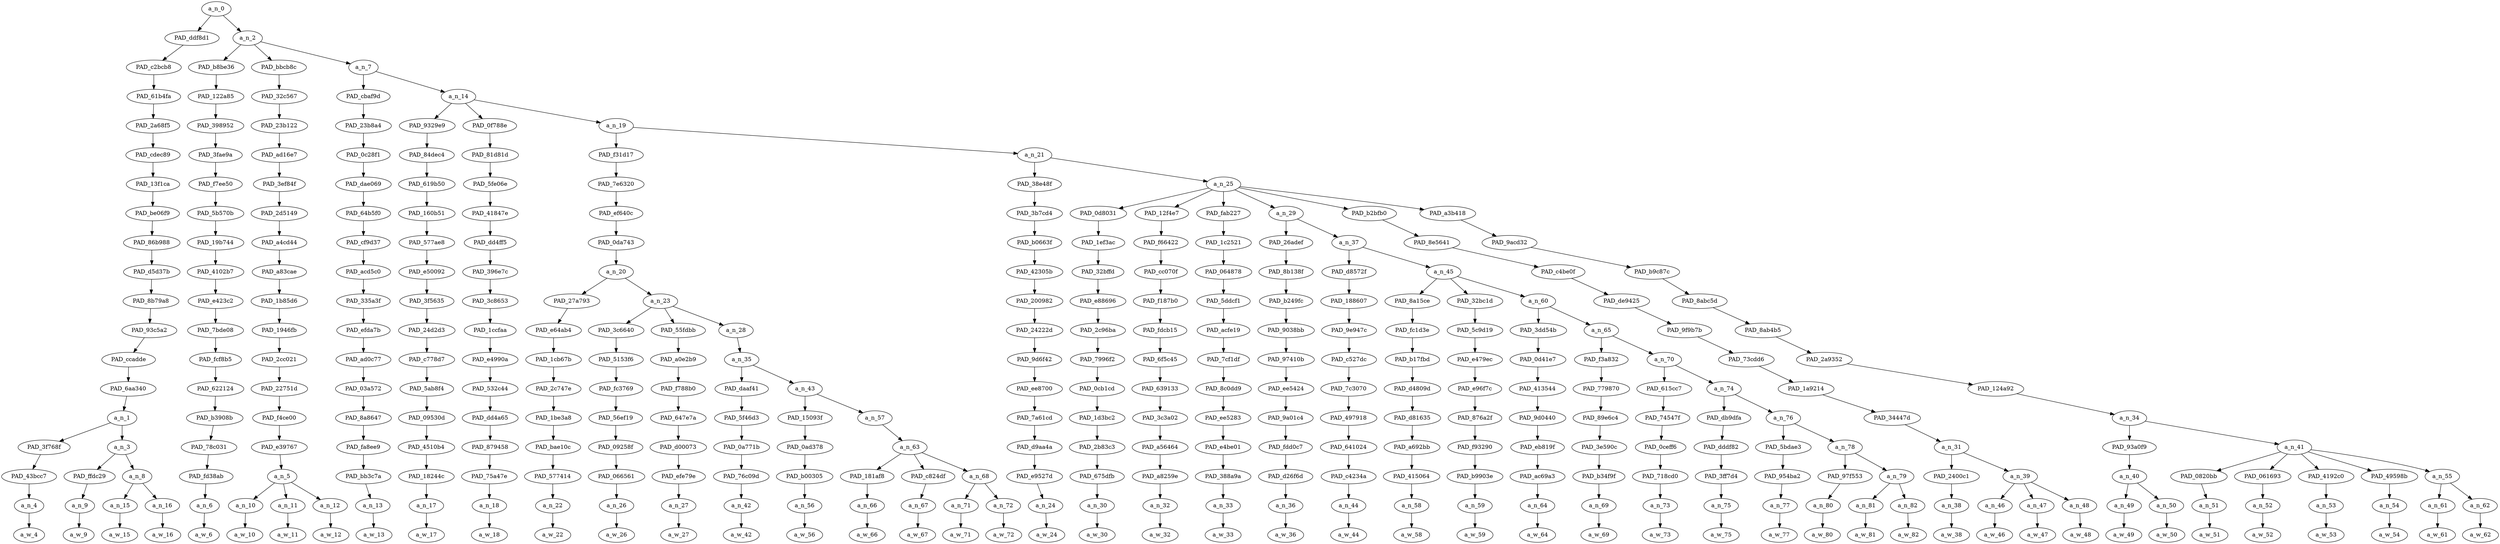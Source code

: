 strict digraph "" {
	a_n_0	[div_dir=-1,
		index=0,
		level=18,
		pos="4.8072538399402,18!",
		text_span="[0, 1, 2, 3, 4, 5, 6, 7, 8, 9, 10, 11, 12, 13, 14, 15, 16, 17, 18, 19, 20, 21, 22, 23, 24, 25, 26, 27, 28, 29, 30, 31, 32, 33, 34, \
35, 36, 37, 38, 39, 40, 41, 42, 43, 44, 45, 46, 47]",
		value=0.99999999];
	PAD_ddf8d1	[div_dir=-1,
		index=0,
		level=17,
		pos="2.125,17!",
		text_span="[0, 1, 2, 3]",
		value=0.07518163];
	a_n_0 -> PAD_ddf8d1;
	a_n_2	[div_dir=1,
		index=1,
		level=17,
		pos="7.4895076798804014,17!",
		text_span="[4, 5, 6, 7, 8, 9, 10, 11, 12, 13, 14, 15, 16, 17, 18, 19, 20, 21, 22, 23, 24, 25, 26, 27, 28, 29, 30, 31, 32, 33, 34, 35, 36, 37, \
38, 39, 40, 41, 42, 43, 44, 45, 46, 47]",
		value=0.92481485];
	a_n_0 -> a_n_2;
	PAD_c2bcb8	[div_dir=-1,
		index=0,
		level=16,
		pos="2.125,16!",
		text_span="[0, 1, 2, 3]",
		value=0.07518163];
	PAD_ddf8d1 -> PAD_c2bcb8;
	PAD_61b4fa	[div_dir=-1,
		index=0,
		level=15,
		pos="2.125,15!",
		text_span="[0, 1, 2, 3]",
		value=0.07518163];
	PAD_c2bcb8 -> PAD_61b4fa;
	PAD_2a68f5	[div_dir=-1,
		index=0,
		level=14,
		pos="2.125,14!",
		text_span="[0, 1, 2, 3]",
		value=0.07518163];
	PAD_61b4fa -> PAD_2a68f5;
	PAD_cdec89	[div_dir=-1,
		index=0,
		level=13,
		pos="2.125,13!",
		text_span="[0, 1, 2, 3]",
		value=0.07518163];
	PAD_2a68f5 -> PAD_cdec89;
	PAD_13f1ca	[div_dir=-1,
		index=0,
		level=12,
		pos="2.125,12!",
		text_span="[0, 1, 2, 3]",
		value=0.07518163];
	PAD_cdec89 -> PAD_13f1ca;
	PAD_be06f9	[div_dir=-1,
		index=0,
		level=11,
		pos="2.125,11!",
		text_span="[0, 1, 2, 3]",
		value=0.07518163];
	PAD_13f1ca -> PAD_be06f9;
	PAD_86b988	[div_dir=-1,
		index=0,
		level=10,
		pos="2.125,10!",
		text_span="[0, 1, 2, 3]",
		value=0.07518163];
	PAD_be06f9 -> PAD_86b988;
	PAD_d5d37b	[div_dir=-1,
		index=0,
		level=9,
		pos="2.125,9!",
		text_span="[0, 1, 2, 3]",
		value=0.07518163];
	PAD_86b988 -> PAD_d5d37b;
	PAD_8b79a8	[div_dir=-1,
		index=0,
		level=8,
		pos="2.125,8!",
		text_span="[0, 1, 2, 3]",
		value=0.07518163];
	PAD_d5d37b -> PAD_8b79a8;
	PAD_93c5a2	[div_dir=-1,
		index=0,
		level=7,
		pos="2.125,7!",
		text_span="[0, 1, 2, 3]",
		value=0.07518163];
	PAD_8b79a8 -> PAD_93c5a2;
	PAD_ccadde	[div_dir=-1,
		index=0,
		level=6,
		pos="2.125,6!",
		text_span="[0, 1, 2, 3]",
		value=0.07518163];
	PAD_93c5a2 -> PAD_ccadde;
	PAD_6aa340	[div_dir=-1,
		index=0,
		level=5,
		pos="2.125,5!",
		text_span="[0, 1, 2, 3]",
		value=0.07518163];
	PAD_ccadde -> PAD_6aa340;
	a_n_1	[div_dir=-1,
		index=0,
		level=4,
		pos="2.125,4!",
		text_span="[0, 1, 2, 3]",
		value=0.07518163];
	PAD_6aa340 -> a_n_1;
	PAD_3f768f	[div_dir=1,
		index=1,
		level=3,
		pos="3.0,3!",
		text_span="[3]",
		value=0.01879492];
	a_n_1 -> PAD_3f768f;
	a_n_3	[div_dir=-1,
		index=0,
		level=3,
		pos="1.25,3!",
		text_span="[0, 1, 2]",
		value=0.05635389];
	a_n_1 -> a_n_3;
	PAD_43bcc7	[div_dir=1,
		index=2,
		level=2,
		pos="3.0,2!",
		text_span="[3]",
		value=0.01879492];
	PAD_3f768f -> PAD_43bcc7;
	a_n_4	[div_dir=1,
		index=3,
		level=1,
		pos="3.0,1!",
		text_span="[3]",
		value=0.01879492];
	PAD_43bcc7 -> a_n_4;
	a_w_4	[div_dir=0,
		index=3,
		level=0,
		pos="3,0!",
		text_span="[3]",
		value=people];
	a_n_4 -> a_w_4;
	PAD_ffdc29	[div_dir=-1,
		index=1,
		level=2,
		pos="2.0,2!",
		text_span="[2]",
		value=0.02444914];
	a_n_3 -> PAD_ffdc29;
	a_n_8	[div_dir=1,
		index=0,
		level=2,
		pos="0.5,2!",
		text_span="[0, 1]",
		value=0.03183599];
	a_n_3 -> a_n_8;
	a_n_9	[div_dir=-1,
		index=2,
		level=1,
		pos="2.0,1!",
		text_span="[2]",
		value=0.02444914];
	PAD_ffdc29 -> a_n_9;
	a_w_9	[div_dir=0,
		index=2,
		level=0,
		pos="2,0!",
		text_span="[2]",
		value=suspension];
	a_n_9 -> a_w_9;
	a_n_15	[div_dir=-1,
		index=0,
		level=1,
		pos="0.0,1!",
		text_span="[0]",
		value=0.01802052];
	a_n_8 -> a_n_15;
	a_n_16	[div_dir=1,
		index=1,
		level=1,
		pos="1.0,1!",
		text_span="[1]",
		value=0.01380454];
	a_n_8 -> a_n_16;
	a_w_15	[div_dir=0,
		index=0,
		level=0,
		pos="0,0!",
		text_span="[0]",
		value=brian];
	a_n_15 -> a_w_15;
	a_w_16	[div_dir=0,
		index=1,
		level=0,
		pos="1,0!",
		text_span="[1]",
		value=ross];
	a_n_16 -> a_w_16;
	PAD_b8be36	[div_dir=1,
		index=2,
		level=16,
		pos="7.0,16!",
		text_span="[7]",
		value=0.00839092];
	a_n_2 -> PAD_b8be36;
	PAD_bbcb8c	[div_dir=-1,
		index=1,
		level=16,
		pos="5.0,16!",
		text_span="[4, 5, 6]",
		value=0.04104762];
	a_n_2 -> PAD_bbcb8c;
	a_n_7	[div_dir=-1,
		index=3,
		level=16,
		pos="10.468523039641205,16!",
		text_span="[8, 9, 10, 11, 12, 13, 14, 15, 16, 17, 18, 19, 20, 21, 22, 23, 24, 25, 26, 27, 28, 29, 30, 31, 32, 33, 34, 35, 36, 37, 38, 39, 40, \
41, 42, 43, 44, 45, 46, 47]",
		value=0.87537177];
	a_n_2 -> a_n_7;
	PAD_122a85	[div_dir=1,
		index=2,
		level=15,
		pos="7.0,15!",
		text_span="[7]",
		value=0.00839092];
	PAD_b8be36 -> PAD_122a85;
	PAD_398952	[div_dir=1,
		index=2,
		level=14,
		pos="7.0,14!",
		text_span="[7]",
		value=0.00839092];
	PAD_122a85 -> PAD_398952;
	PAD_3fae9a	[div_dir=1,
		index=2,
		level=13,
		pos="7.0,13!",
		text_span="[7]",
		value=0.00839092];
	PAD_398952 -> PAD_3fae9a;
	PAD_f7ee50	[div_dir=1,
		index=2,
		level=12,
		pos="7.0,12!",
		text_span="[7]",
		value=0.00839092];
	PAD_3fae9a -> PAD_f7ee50;
	PAD_5b570b	[div_dir=1,
		index=2,
		level=11,
		pos="7.0,11!",
		text_span="[7]",
		value=0.00839092];
	PAD_f7ee50 -> PAD_5b570b;
	PAD_19b744	[div_dir=1,
		index=2,
		level=10,
		pos="7.0,10!",
		text_span="[7]",
		value=0.00839092];
	PAD_5b570b -> PAD_19b744;
	PAD_4102b7	[div_dir=1,
		index=2,
		level=9,
		pos="7.0,9!",
		text_span="[7]",
		value=0.00839092];
	PAD_19b744 -> PAD_4102b7;
	PAD_e423c2	[div_dir=1,
		index=2,
		level=8,
		pos="7.0,8!",
		text_span="[7]",
		value=0.00839092];
	PAD_4102b7 -> PAD_e423c2;
	PAD_7bde08	[div_dir=1,
		index=2,
		level=7,
		pos="7.0,7!",
		text_span="[7]",
		value=0.00839092];
	PAD_e423c2 -> PAD_7bde08;
	PAD_fcf8b5	[div_dir=1,
		index=2,
		level=6,
		pos="7.0,6!",
		text_span="[7]",
		value=0.00839092];
	PAD_7bde08 -> PAD_fcf8b5;
	PAD_622124	[div_dir=1,
		index=2,
		level=5,
		pos="7.0,5!",
		text_span="[7]",
		value=0.00839092];
	PAD_fcf8b5 -> PAD_622124;
	PAD_b3908b	[div_dir=1,
		index=2,
		level=4,
		pos="7.0,4!",
		text_span="[7]",
		value=0.00839092];
	PAD_622124 -> PAD_b3908b;
	PAD_78c031	[div_dir=1,
		index=3,
		level=3,
		pos="7.0,3!",
		text_span="[7]",
		value=0.00839092];
	PAD_b3908b -> PAD_78c031;
	PAD_fd38ab	[div_dir=1,
		index=4,
		level=2,
		pos="7.0,2!",
		text_span="[7]",
		value=0.00839092];
	PAD_78c031 -> PAD_fd38ab;
	a_n_6	[div_dir=1,
		index=7,
		level=1,
		pos="7.0,1!",
		text_span="[7]",
		value=0.00839092];
	PAD_fd38ab -> a_n_6;
	a_w_6	[div_dir=0,
		index=7,
		level=0,
		pos="7,0!",
		text_span="[7]",
		value=but];
	a_n_6 -> a_w_6;
	PAD_32c567	[div_dir=-1,
		index=1,
		level=15,
		pos="5.0,15!",
		text_span="[4, 5, 6]",
		value=0.04104762];
	PAD_bbcb8c -> PAD_32c567;
	PAD_23b122	[div_dir=-1,
		index=1,
		level=14,
		pos="5.0,14!",
		text_span="[4, 5, 6]",
		value=0.04104762];
	PAD_32c567 -> PAD_23b122;
	PAD_ad16e7	[div_dir=-1,
		index=1,
		level=13,
		pos="5.0,13!",
		text_span="[4, 5, 6]",
		value=0.04104762];
	PAD_23b122 -> PAD_ad16e7;
	PAD_3ef84f	[div_dir=-1,
		index=1,
		level=12,
		pos="5.0,12!",
		text_span="[4, 5, 6]",
		value=0.04104762];
	PAD_ad16e7 -> PAD_3ef84f;
	PAD_2d5149	[div_dir=-1,
		index=1,
		level=11,
		pos="5.0,11!",
		text_span="[4, 5, 6]",
		value=0.04104762];
	PAD_3ef84f -> PAD_2d5149;
	PAD_a4cd44	[div_dir=-1,
		index=1,
		level=10,
		pos="5.0,10!",
		text_span="[4, 5, 6]",
		value=0.04104762];
	PAD_2d5149 -> PAD_a4cd44;
	PAD_a83cae	[div_dir=-1,
		index=1,
		level=9,
		pos="5.0,9!",
		text_span="[4, 5, 6]",
		value=0.04104762];
	PAD_a4cd44 -> PAD_a83cae;
	PAD_1b85d6	[div_dir=-1,
		index=1,
		level=8,
		pos="5.0,8!",
		text_span="[4, 5, 6]",
		value=0.04104762];
	PAD_a83cae -> PAD_1b85d6;
	PAD_1946fb	[div_dir=-1,
		index=1,
		level=7,
		pos="5.0,7!",
		text_span="[4, 5, 6]",
		value=0.04104762];
	PAD_1b85d6 -> PAD_1946fb;
	PAD_2cc021	[div_dir=-1,
		index=1,
		level=6,
		pos="5.0,6!",
		text_span="[4, 5, 6]",
		value=0.04104762];
	PAD_1946fb -> PAD_2cc021;
	PAD_22751d	[div_dir=-1,
		index=1,
		level=5,
		pos="5.0,5!",
		text_span="[4, 5, 6]",
		value=0.04104762];
	PAD_2cc021 -> PAD_22751d;
	PAD_f4ce00	[div_dir=-1,
		index=1,
		level=4,
		pos="5.0,4!",
		text_span="[4, 5, 6]",
		value=0.04104762];
	PAD_22751d -> PAD_f4ce00;
	PAD_e39767	[div_dir=-1,
		index=2,
		level=3,
		pos="5.0,3!",
		text_span="[4, 5, 6]",
		value=0.04104762];
	PAD_f4ce00 -> PAD_e39767;
	a_n_5	[div_dir=-1,
		index=3,
		level=2,
		pos="5.0,2!",
		text_span="[4, 5, 6]",
		value=0.04104762];
	PAD_e39767 -> a_n_5;
	a_n_10	[div_dir=1,
		index=4,
		level=1,
		pos="4.0,1!",
		text_span="[4]",
		value=0.01011756];
	a_n_5 -> a_n_10;
	a_n_11	[div_dir=1,
		index=5,
		level=1,
		pos="5.0,1!",
		text_span="[5]",
		value=0.01709154];
	a_n_5 -> a_n_11;
	a_n_12	[div_dir=-1,
		index=6,
		level=1,
		pos="6.0,1!",
		text_span="[6]",
		value=0.01383642];
	a_n_5 -> a_n_12;
	a_w_10	[div_dir=0,
		index=4,
		level=0,
		pos="4,0!",
		text_span="[4]",
		value=lost];
	a_n_10 -> a_w_10;
	a_w_11	[div_dir=0,
		index=5,
		level=0,
		pos="5,0!",
		text_span="[5]",
		value=money];
	a_n_11 -> a_w_11;
	a_w_12	[div_dir=0,
		index=6,
		level=0,
		pos="6,0!",
		text_span="[6]",
		value=sorry];
	a_n_12 -> a_w_12;
	PAD_cbaf9d	[div_dir=-1,
		index=3,
		level=15,
		pos="8.0,15!",
		text_span="[8]",
		value=0.04841961];
	a_n_7 -> PAD_cbaf9d;
	a_n_14	[div_dir=1,
		index=4,
		level=15,
		pos="12.937046079282409,15!",
		text_span="[9, 10, 11, 12, 13, 14, 15, 16, 17, 18, 19, 20, 21, 22, 23, 24, 25, 26, 27, 28, 29, 30, 31, 32, 33, 34, 35, 36, 37, 38, 39, 40, \
41, 42, 43, 44, 45, 46, 47]",
		value=0.82695110];
	a_n_7 -> a_n_14;
	PAD_23b8a4	[div_dir=-1,
		index=3,
		level=14,
		pos="8.0,14!",
		text_span="[8]",
		value=0.04841961];
	PAD_cbaf9d -> PAD_23b8a4;
	PAD_0c28f1	[div_dir=-1,
		index=3,
		level=13,
		pos="8.0,13!",
		text_span="[8]",
		value=0.04841961];
	PAD_23b8a4 -> PAD_0c28f1;
	PAD_dae069	[div_dir=-1,
		index=3,
		level=12,
		pos="8.0,12!",
		text_span="[8]",
		value=0.04841961];
	PAD_0c28f1 -> PAD_dae069;
	PAD_64b5f0	[div_dir=-1,
		index=3,
		level=11,
		pos="8.0,11!",
		text_span="[8]",
		value=0.04841961];
	PAD_dae069 -> PAD_64b5f0;
	PAD_cf9d37	[div_dir=-1,
		index=3,
		level=10,
		pos="8.0,10!",
		text_span="[8]",
		value=0.04841961];
	PAD_64b5f0 -> PAD_cf9d37;
	PAD_acd5c0	[div_dir=-1,
		index=3,
		level=9,
		pos="8.0,9!",
		text_span="[8]",
		value=0.04841961];
	PAD_cf9d37 -> PAD_acd5c0;
	PAD_335a3f	[div_dir=-1,
		index=3,
		level=8,
		pos="8.0,8!",
		text_span="[8]",
		value=0.04841961];
	PAD_acd5c0 -> PAD_335a3f;
	PAD_efda7b	[div_dir=-1,
		index=3,
		level=7,
		pos="8.0,7!",
		text_span="[8]",
		value=0.04841961];
	PAD_335a3f -> PAD_efda7b;
	PAD_ad0c77	[div_dir=-1,
		index=3,
		level=6,
		pos="8.0,6!",
		text_span="[8]",
		value=0.04841961];
	PAD_efda7b -> PAD_ad0c77;
	PAD_03a572	[div_dir=-1,
		index=3,
		level=5,
		pos="8.0,5!",
		text_span="[8]",
		value=0.04841961];
	PAD_ad0c77 -> PAD_03a572;
	PAD_8a8647	[div_dir=-1,
		index=3,
		level=4,
		pos="8.0,4!",
		text_span="[8]",
		value=0.04841961];
	PAD_03a572 -> PAD_8a8647;
	PAD_fa8ee9	[div_dir=-1,
		index=4,
		level=3,
		pos="8.0,3!",
		text_span="[8]",
		value=0.04841961];
	PAD_8a8647 -> PAD_fa8ee9;
	PAD_bb3c7a	[div_dir=-1,
		index=5,
		level=2,
		pos="8.0,2!",
		text_span="[8]",
		value=0.04841961];
	PAD_fa8ee9 -> PAD_bb3c7a;
	a_n_13	[div_dir=-1,
		index=8,
		level=1,
		pos="8.0,1!",
		text_span="[8]",
		value=0.04841961];
	PAD_bb3c7a -> a_n_13;
	a_w_13	[div_dir=0,
		index=8,
		level=0,
		pos="8,0!",
		text_span="[8]",
		value=ziltch];
	a_n_13 -> a_w_13;
	PAD_9329e9	[div_dir=-1,
		index=4,
		level=14,
		pos="9.0,14!",
		text_span="[9]",
		value=0.01124817];
	a_n_14 -> PAD_9329e9;
	PAD_0f788e	[div_dir=-1,
		index=5,
		level=14,
		pos="10.0,14!",
		text_span="[10]",
		value=0.01750165];
	a_n_14 -> PAD_0f788e;
	a_n_19	[div_dir=1,
		index=6,
		level=14,
		pos="19.811138237847224,14!",
		text_span="[11, 12, 13, 14, 15, 16, 17, 18, 19, 20, 21, 22, 23, 24, 25, 26, 27, 28, 29, 30, 31, 32, 33, 34, 35, 36, 37, 38, 39, 40, 41, 42, \
43, 44, 45, 46, 47]",
		value=0.79819935];
	a_n_14 -> a_n_19;
	PAD_84dec4	[div_dir=-1,
		index=4,
		level=13,
		pos="9.0,13!",
		text_span="[9]",
		value=0.01124817];
	PAD_9329e9 -> PAD_84dec4;
	PAD_619b50	[div_dir=-1,
		index=4,
		level=12,
		pos="9.0,12!",
		text_span="[9]",
		value=0.01124817];
	PAD_84dec4 -> PAD_619b50;
	PAD_160b51	[div_dir=-1,
		index=4,
		level=11,
		pos="9.0,11!",
		text_span="[9]",
		value=0.01124817];
	PAD_619b50 -> PAD_160b51;
	PAD_577ae8	[div_dir=-1,
		index=4,
		level=10,
		pos="9.0,10!",
		text_span="[9]",
		value=0.01124817];
	PAD_160b51 -> PAD_577ae8;
	PAD_e50092	[div_dir=-1,
		index=4,
		level=9,
		pos="9.0,9!",
		text_span="[9]",
		value=0.01124817];
	PAD_577ae8 -> PAD_e50092;
	PAD_3f5635	[div_dir=-1,
		index=4,
		level=8,
		pos="9.0,8!",
		text_span="[9]",
		value=0.01124817];
	PAD_e50092 -> PAD_3f5635;
	PAD_24d2d3	[div_dir=-1,
		index=4,
		level=7,
		pos="9.0,7!",
		text_span="[9]",
		value=0.01124817];
	PAD_3f5635 -> PAD_24d2d3;
	PAD_c778d7	[div_dir=-1,
		index=4,
		level=6,
		pos="9.0,6!",
		text_span="[9]",
		value=0.01124817];
	PAD_24d2d3 -> PAD_c778d7;
	PAD_5ab8f4	[div_dir=-1,
		index=4,
		level=5,
		pos="9.0,5!",
		text_span="[9]",
		value=0.01124817];
	PAD_c778d7 -> PAD_5ab8f4;
	PAD_09530d	[div_dir=-1,
		index=4,
		level=4,
		pos="9.0,4!",
		text_span="[9]",
		value=0.01124817];
	PAD_5ab8f4 -> PAD_09530d;
	PAD_4510b4	[div_dir=-1,
		index=5,
		level=3,
		pos="9.0,3!",
		text_span="[9]",
		value=0.01124817];
	PAD_09530d -> PAD_4510b4;
	PAD_18244c	[div_dir=-1,
		index=6,
		level=2,
		pos="9.0,2!",
		text_span="[9]",
		value=0.01124817];
	PAD_4510b4 -> PAD_18244c;
	a_n_17	[div_dir=-1,
		index=9,
		level=1,
		pos="9.0,1!",
		text_span="[9]",
		value=0.01124817];
	PAD_18244c -> a_n_17;
	a_w_17	[div_dir=0,
		index=9,
		level=0,
		pos="9,0!",
		text_span="[9]",
		value=any];
	a_n_17 -> a_w_17;
	PAD_81d81d	[div_dir=-1,
		index=5,
		level=13,
		pos="10.0,13!",
		text_span="[10]",
		value=0.01750165];
	PAD_0f788e -> PAD_81d81d;
	PAD_5fe06e	[div_dir=-1,
		index=5,
		level=12,
		pos="10.0,12!",
		text_span="[10]",
		value=0.01750165];
	PAD_81d81d -> PAD_5fe06e;
	PAD_41847e	[div_dir=-1,
		index=5,
		level=11,
		pos="10.0,11!",
		text_span="[10]",
		value=0.01750165];
	PAD_5fe06e -> PAD_41847e;
	PAD_dd4ff5	[div_dir=-1,
		index=5,
		level=10,
		pos="10.0,10!",
		text_span="[10]",
		value=0.01750165];
	PAD_41847e -> PAD_dd4ff5;
	PAD_396e7c	[div_dir=-1,
		index=5,
		level=9,
		pos="10.0,9!",
		text_span="[10]",
		value=0.01750165];
	PAD_dd4ff5 -> PAD_396e7c;
	PAD_3c8653	[div_dir=-1,
		index=5,
		level=8,
		pos="10.0,8!",
		text_span="[10]",
		value=0.01750165];
	PAD_396e7c -> PAD_3c8653;
	PAD_1ccfaa	[div_dir=-1,
		index=5,
		level=7,
		pos="10.0,7!",
		text_span="[10]",
		value=0.01750165];
	PAD_3c8653 -> PAD_1ccfaa;
	PAD_e4990a	[div_dir=-1,
		index=5,
		level=6,
		pos="10.0,6!",
		text_span="[10]",
		value=0.01750165];
	PAD_1ccfaa -> PAD_e4990a;
	PAD_532c44	[div_dir=-1,
		index=5,
		level=5,
		pos="10.0,5!",
		text_span="[10]",
		value=0.01750165];
	PAD_e4990a -> PAD_532c44;
	PAD_dd4a65	[div_dir=-1,
		index=5,
		level=4,
		pos="10.0,4!",
		text_span="[10]",
		value=0.01750165];
	PAD_532c44 -> PAD_dd4a65;
	PAD_879458	[div_dir=-1,
		index=6,
		level=3,
		pos="10.0,3!",
		text_span="[10]",
		value=0.01750165];
	PAD_dd4a65 -> PAD_879458;
	PAD_75a47e	[div_dir=-1,
		index=7,
		level=2,
		pos="10.0,2!",
		text_span="[10]",
		value=0.01750165];
	PAD_879458 -> PAD_75a47e;
	a_n_18	[div_dir=-1,
		index=10,
		level=1,
		pos="10.0,1!",
		text_span="[10]",
		value=0.01750165];
	PAD_75a47e -> a_n_18;
	a_w_18	[div_dir=0,
		index=10,
		level=0,
		pos="10,0!",
		text_span="[10]",
		value=sympathy];
	a_n_18 -> a_w_18;
	PAD_f31d17	[div_dir=-1,
		index=6,
		level=13,
		pos="12.17361111111111,13!",
		text_span="[11, 12, 13, 14, 15, 16, 17, 18, 19]",
		value=0.24487643];
	a_n_19 -> PAD_f31d17;
	a_n_21	[div_dir=1,
		index=7,
		level=13,
		pos="27.448665364583334,13!",
		text_span="[20, 21, 22, 23, 24, 25, 26, 27, 28, 29, 30, 31, 32, 33, 34, 35, 36, 37, 38, 39, 40, 41, 42, 43, 44, 45, 46, 47]",
		value=0.55331147];
	a_n_19 -> a_n_21;
	PAD_7e6320	[div_dir=-1,
		index=6,
		level=12,
		pos="12.17361111111111,12!",
		text_span="[11, 12, 13, 14, 15, 16, 17, 18, 19]",
		value=0.24487643];
	PAD_f31d17 -> PAD_7e6320;
	PAD_ef640c	[div_dir=-1,
		index=6,
		level=11,
		pos="12.17361111111111,11!",
		text_span="[11, 12, 13, 14, 15, 16, 17, 18, 19]",
		value=0.24487643];
	PAD_7e6320 -> PAD_ef640c;
	PAD_0da743	[div_dir=-1,
		index=6,
		level=10,
		pos="12.17361111111111,10!",
		text_span="[11, 12, 13, 14, 15, 16, 17, 18, 19]",
		value=0.24487643];
	PAD_ef640c -> PAD_0da743;
	a_n_20	[div_dir=-1,
		index=6,
		level=9,
		pos="12.17361111111111,9!",
		text_span="[11, 12, 13, 14, 15, 16, 17, 18, 19]",
		value=0.24487643];
	PAD_0da743 -> a_n_20;
	PAD_27a793	[div_dir=1,
		index=6,
		level=8,
		pos="11.0,8!",
		text_span="[11]",
		value=0.02166409];
	a_n_20 -> PAD_27a793;
	a_n_23	[div_dir=-1,
		index=7,
		level=8,
		pos="13.347222222222223,8!",
		text_span="[12, 13, 14, 15, 16, 17, 18, 19]",
		value=0.22317481];
	a_n_20 -> a_n_23;
	PAD_e64ab4	[div_dir=1,
		index=6,
		level=7,
		pos="11.0,7!",
		text_span="[11]",
		value=0.02166409];
	PAD_27a793 -> PAD_e64ab4;
	PAD_1cb67b	[div_dir=1,
		index=6,
		level=6,
		pos="11.0,6!",
		text_span="[11]",
		value=0.02166409];
	PAD_e64ab4 -> PAD_1cb67b;
	PAD_2c747e	[div_dir=1,
		index=6,
		level=5,
		pos="11.0,5!",
		text_span="[11]",
		value=0.02166409];
	PAD_1cb67b -> PAD_2c747e;
	PAD_1be3a8	[div_dir=1,
		index=6,
		level=4,
		pos="11.0,4!",
		text_span="[11]",
		value=0.02166409];
	PAD_2c747e -> PAD_1be3a8;
	PAD_bae10c	[div_dir=1,
		index=7,
		level=3,
		pos="11.0,3!",
		text_span="[11]",
		value=0.02166409];
	PAD_1be3a8 -> PAD_bae10c;
	PAD_577414	[div_dir=1,
		index=8,
		level=2,
		pos="11.0,2!",
		text_span="[11]",
		value=0.02166409];
	PAD_bae10c -> PAD_577414;
	a_n_22	[div_dir=1,
		index=11,
		level=1,
		pos="11.0,1!",
		text_span="[11]",
		value=0.02166409];
	PAD_577414 -> a_n_22;
	a_w_22	[div_dir=0,
		index=11,
		level=0,
		pos="11,0!",
		text_span="[11]",
		value=those];
	a_n_22 -> a_w_22;
	PAD_3c6640	[div_dir=-1,
		index=7,
		level=7,
		pos="12.0,7!",
		text_span="[12]",
		value=0.07263349];
	a_n_23 -> PAD_3c6640;
	PAD_55fdbb	[div_dir=-1,
		index=8,
		level=7,
		pos="13.0,7!",
		text_span="[13]",
		value=0.01161143];
	a_n_23 -> PAD_55fdbb;
	a_n_28	[div_dir=-1,
		index=9,
		level=7,
		pos="15.041666666666668,7!",
		text_span="[14, 15, 16, 17, 18, 19]",
		value=0.13887813];
	a_n_23 -> a_n_28;
	PAD_5153f6	[div_dir=-1,
		index=7,
		level=6,
		pos="12.0,6!",
		text_span="[12]",
		value=0.07263349];
	PAD_3c6640 -> PAD_5153f6;
	PAD_fc3769	[div_dir=-1,
		index=7,
		level=5,
		pos="12.0,5!",
		text_span="[12]",
		value=0.07263349];
	PAD_5153f6 -> PAD_fc3769;
	PAD_56ef19	[div_dir=-1,
		index=7,
		level=4,
		pos="12.0,4!",
		text_span="[12]",
		value=0.07263349];
	PAD_fc3769 -> PAD_56ef19;
	PAD_09258f	[div_dir=-1,
		index=8,
		level=3,
		pos="12.0,3!",
		text_span="[12]",
		value=0.07263349];
	PAD_56ef19 -> PAD_09258f;
	PAD_066561	[div_dir=-1,
		index=9,
		level=2,
		pos="12.0,2!",
		text_span="[12]",
		value=0.07263349];
	PAD_09258f -> PAD_066561;
	a_n_26	[div_dir=-1,
		index=12,
		level=1,
		pos="12.0,1!",
		text_span="[12]",
		value=0.07263349];
	PAD_066561 -> a_n_26;
	a_w_26	[div_dir=0,
		index=12,
		level=0,
		pos="12,0!",
		text_span="[12]",
		value=retarded];
	a_n_26 -> a_w_26;
	PAD_a0e2b9	[div_dir=-1,
		index=8,
		level=6,
		pos="13.0,6!",
		text_span="[13]",
		value=0.01161143];
	PAD_55fdbb -> PAD_a0e2b9;
	PAD_f788b0	[div_dir=-1,
		index=8,
		level=5,
		pos="13.0,5!",
		text_span="[13]",
		value=0.01161143];
	PAD_a0e2b9 -> PAD_f788b0;
	PAD_647e7a	[div_dir=-1,
		index=8,
		level=4,
		pos="13.0,4!",
		text_span="[13]",
		value=0.01161143];
	PAD_f788b0 -> PAD_647e7a;
	PAD_d00073	[div_dir=-1,
		index=9,
		level=3,
		pos="13.0,3!",
		text_span="[13]",
		value=0.01161143];
	PAD_647e7a -> PAD_d00073;
	PAD_efe79e	[div_dir=-1,
		index=10,
		level=2,
		pos="13.0,2!",
		text_span="[13]",
		value=0.01161143];
	PAD_d00073 -> PAD_efe79e;
	a_n_27	[div_dir=-1,
		index=13,
		level=1,
		pos="13.0,1!",
		text_span="[13]",
		value=0.01161143];
	PAD_efe79e -> a_n_27;
	a_w_27	[div_dir=0,
		index=13,
		level=0,
		pos="13,0!",
		text_span="[13]",
		value=enough];
	a_n_27 -> a_w_27;
	a_n_35	[div_dir=-1,
		index=9,
		level=6,
		pos="15.041666666666668,6!",
		text_span="[14, 15, 16, 17, 18, 19]",
		value=0.13885607];
	a_n_28 -> a_n_35;
	PAD_daaf41	[div_dir=1,
		index=9,
		level=5,
		pos="14.0,5!",
		text_span="[14]",
		value=0.00929149];
	a_n_35 -> PAD_daaf41;
	a_n_43	[div_dir=-1,
		index=10,
		level=5,
		pos="16.083333333333336,5!",
		text_span="[15, 16, 17, 18, 19]",
		value=0.12954251];
	a_n_35 -> a_n_43;
	PAD_5f46d3	[div_dir=1,
		index=9,
		level=4,
		pos="14.0,4!",
		text_span="[14]",
		value=0.00929149];
	PAD_daaf41 -> PAD_5f46d3;
	PAD_0a771b	[div_dir=1,
		index=10,
		level=3,
		pos="14.0,3!",
		text_span="[14]",
		value=0.00929149];
	PAD_5f46d3 -> PAD_0a771b;
	PAD_76c09d	[div_dir=1,
		index=11,
		level=2,
		pos="14.0,2!",
		text_span="[14]",
		value=0.00929149];
	PAD_0a771b -> PAD_76c09d;
	a_n_42	[div_dir=1,
		index=14,
		level=1,
		pos="14.0,1!",
		text_span="[14]",
		value=0.00929149];
	PAD_76c09d -> a_n_42;
	a_w_42	[div_dir=0,
		index=14,
		level=0,
		pos="14,0!",
		text_span="[14]",
		value=to];
	a_n_42 -> a_w_42;
	PAD_15093f	[div_dir=-1,
		index=10,
		level=4,
		pos="15.0,4!",
		text_span="[15]",
		value=0.01408999];
	a_n_43 -> PAD_15093f;
	a_n_57	[div_dir=-1,
		index=11,
		level=4,
		pos="17.166666666666668,4!",
		text_span="[16, 17, 18, 19]",
		value=0.11541721];
	a_n_43 -> a_n_57;
	PAD_0ad378	[div_dir=-1,
		index=11,
		level=3,
		pos="15.0,3!",
		text_span="[15]",
		value=0.01408999];
	PAD_15093f -> PAD_0ad378;
	PAD_b00305	[div_dir=-1,
		index=12,
		level=2,
		pos="15.0,2!",
		text_span="[15]",
		value=0.01408999];
	PAD_0ad378 -> PAD_b00305;
	a_n_56	[div_dir=-1,
		index=15,
		level=1,
		pos="15.0,1!",
		text_span="[15]",
		value=0.01408999];
	PAD_b00305 -> a_n_56;
	a_w_56	[div_dir=0,
		index=15,
		level=0,
		pos="15,0!",
		text_span="[15]",
		value=panic];
	a_n_56 -> a_w_56;
	a_n_63	[div_dir=-1,
		index=12,
		level=3,
		pos="17.166666666666668,3!",
		text_span="[16, 17, 18, 19]",
		value=0.11538034];
	a_n_57 -> a_n_63;
	PAD_181af8	[div_dir=1,
		index=13,
		level=2,
		pos="16.0,2!",
		text_span="[16]",
		value=0.02053865];
	a_n_63 -> PAD_181af8;
	PAD_c824df	[div_dir=1,
		index=14,
		level=2,
		pos="17.0,2!",
		text_span="[17]",
		value=0.01273742];
	a_n_63 -> PAD_c824df;
	a_n_68	[div_dir=-1,
		index=15,
		level=2,
		pos="18.5,2!",
		text_span="[18, 19]",
		value=0.08206739];
	a_n_63 -> a_n_68;
	a_n_66	[div_dir=1,
		index=16,
		level=1,
		pos="16.0,1!",
		text_span="[16]",
		value=0.02053865];
	PAD_181af8 -> a_n_66;
	a_w_66	[div_dir=0,
		index=16,
		level=0,
		pos="16,0!",
		text_span="[16]",
		value=sell];
	a_n_66 -> a_w_66;
	a_n_67	[div_dir=1,
		index=17,
		level=1,
		pos="17.0,1!",
		text_span="[17]",
		value=0.01273742];
	PAD_c824df -> a_n_67;
	a_w_67	[div_dir=0,
		index=17,
		level=0,
		pos="17,0!",
		text_span="[17]",
		value=off];
	a_n_67 -> a_w_67;
	a_n_71	[div_dir=-1,
		index=18,
		level=1,
		pos="18.0,1!",
		text_span="[18]",
		value=0.06493098];
	a_n_68 -> a_n_71;
	a_n_72	[div_dir=1,
		index=19,
		level=1,
		pos="19.0,1!",
		text_span="[19]",
		value=0.01704415];
	a_n_68 -> a_n_72;
	a_w_71	[div_dir=0,
		index=18,
		level=0,
		pos="18,0!",
		text_span="[18]",
		value=shoudln];
	a_n_71 -> a_w_71;
	a_w_72	[div_dir=0,
		index=19,
		level=0,
		pos="19,0!",
		text_span="[19]",
		value=t];
	a_n_72 -> a_w_72;
	PAD_38e48f	[div_dir=1,
		index=7,
		level=12,
		pos="20.0,12!",
		text_span="[20]",
		value=0.01731288];
	a_n_21 -> PAD_38e48f;
	a_n_25	[div_dir=1,
		index=8,
		level=12,
		pos="34.89733072916667,12!",
		text_span="[21, 22, 23, 24, 25, 26, 27, 28, 29, 30, 31, 32, 33, 34, 35, 36, 37, 38, 39, 40, 41, 42, 43, 44, 45, 46, 47]",
		value=0.53596219];
	a_n_21 -> a_n_25;
	PAD_3b7cd4	[div_dir=1,
		index=7,
		level=11,
		pos="20.0,11!",
		text_span="[20]",
		value=0.01731288];
	PAD_38e48f -> PAD_3b7cd4;
	PAD_b0663f	[div_dir=1,
		index=7,
		level=10,
		pos="20.0,10!",
		text_span="[20]",
		value=0.01731288];
	PAD_3b7cd4 -> PAD_b0663f;
	PAD_42305b	[div_dir=1,
		index=7,
		level=9,
		pos="20.0,9!",
		text_span="[20]",
		value=0.01731288];
	PAD_b0663f -> PAD_42305b;
	PAD_200982	[div_dir=1,
		index=8,
		level=8,
		pos="20.0,8!",
		text_span="[20]",
		value=0.01731288];
	PAD_42305b -> PAD_200982;
	PAD_24222d	[div_dir=1,
		index=10,
		level=7,
		pos="20.0,7!",
		text_span="[20]",
		value=0.01731288];
	PAD_200982 -> PAD_24222d;
	PAD_9d6f42	[div_dir=1,
		index=10,
		level=6,
		pos="20.0,6!",
		text_span="[20]",
		value=0.01731288];
	PAD_24222d -> PAD_9d6f42;
	PAD_ee8700	[div_dir=1,
		index=11,
		level=5,
		pos="20.0,5!",
		text_span="[20]",
		value=0.01731288];
	PAD_9d6f42 -> PAD_ee8700;
	PAD_7a61cd	[div_dir=1,
		index=12,
		level=4,
		pos="20.0,4!",
		text_span="[20]",
		value=0.01731288];
	PAD_ee8700 -> PAD_7a61cd;
	PAD_d9aa4a	[div_dir=1,
		index=13,
		level=3,
		pos="20.0,3!",
		text_span="[20]",
		value=0.01731288];
	PAD_7a61cd -> PAD_d9aa4a;
	PAD_e9527d	[div_dir=1,
		index=16,
		level=2,
		pos="20.0,2!",
		text_span="[20]",
		value=0.01731288];
	PAD_d9aa4a -> PAD_e9527d;
	a_n_24	[div_dir=1,
		index=20,
		level=1,
		pos="20.0,1!",
		text_span="[20]",
		value=0.01731288];
	PAD_e9527d -> a_n_24;
	a_w_24	[div_dir=0,
		index=20,
		level=0,
		pos="20,0!",
		text_span="[20]",
		value=invest];
	a_n_24 -> a_w_24;
	PAD_0d8031	[div_dir=1,
		index=9,
		level=11,
		pos="33.0,11!",
		text_span="[33]",
		value=0.03534068];
	a_n_25 -> PAD_0d8031;
	PAD_12f4e7	[div_dir=1,
		index=11,
		level=11,
		pos="38.0,11!",
		text_span="[38]",
		value=0.00689505];
	a_n_25 -> PAD_12f4e7;
	PAD_fab227	[div_dir=1,
		index=12,
		level=11,
		pos="39.0,11!",
		text_span="[39]",
		value=0.00749121];
	a_n_25 -> PAD_fab227;
	a_n_29	[div_dir=-1,
		index=8,
		level=11,
		pos="22.083984375,11!",
		text_span="[21, 22, 23, 24, 25, 26, 27, 28, 29, 30, 31, 32]",
		value=0.07949311];
	a_n_25 -> a_n_29;
	PAD_b2bfb0	[div_dir=1,
		index=10,
		level=11,
		pos="35.0,11!",
		text_span="[34, 35, 36, 37]",
		value=0.19265559];
	a_n_25 -> PAD_b2bfb0;
	PAD_a3b418	[div_dir=-1,
		index=13,
		level=11,
		pos="42.3,11!",
		text_span="[40, 41, 42, 43, 44, 45, 46, 47]",
		value=0.21405890];
	a_n_25 -> PAD_a3b418;
	PAD_1ef3ac	[div_dir=1,
		index=10,
		level=10,
		pos="33.0,10!",
		text_span="[33]",
		value=0.03534068];
	PAD_0d8031 -> PAD_1ef3ac;
	PAD_32bffd	[div_dir=1,
		index=11,
		level=9,
		pos="33.0,9!",
		text_span="[33]",
		value=0.03534068];
	PAD_1ef3ac -> PAD_32bffd;
	PAD_e88696	[div_dir=1,
		index=14,
		level=8,
		pos="33.0,8!",
		text_span="[33]",
		value=0.03534068];
	PAD_32bffd -> PAD_e88696;
	PAD_2c96ba	[div_dir=1,
		index=17,
		level=7,
		pos="33.0,7!",
		text_span="[33]",
		value=0.03534068];
	PAD_e88696 -> PAD_2c96ba;
	PAD_7996f2	[div_dir=1,
		index=18,
		level=6,
		pos="33.0,6!",
		text_span="[33]",
		value=0.03534068];
	PAD_2c96ba -> PAD_7996f2;
	PAD_0cb1cd	[div_dir=1,
		index=20,
		level=5,
		pos="33.0,5!",
		text_span="[33]",
		value=0.03534068];
	PAD_7996f2 -> PAD_0cb1cd;
	PAD_1d3bc2	[div_dir=1,
		index=22,
		level=4,
		pos="33.0,4!",
		text_span="[33]",
		value=0.03534068];
	PAD_0cb1cd -> PAD_1d3bc2;
	PAD_2b83c3	[div_dir=1,
		index=24,
		level=3,
		pos="33.0,3!",
		text_span="[33]",
		value=0.03534068];
	PAD_1d3bc2 -> PAD_2b83c3;
	PAD_675dfb	[div_dir=1,
		index=28,
		level=2,
		pos="33.0,2!",
		text_span="[33]",
		value=0.03534068];
	PAD_2b83c3 -> PAD_675dfb;
	a_n_30	[div_dir=1,
		index=33,
		level=1,
		pos="33.0,1!",
		text_span="[33]",
		value=0.03534068];
	PAD_675dfb -> a_n_30;
	a_w_30	[div_dir=0,
		index=33,
		level=0,
		pos="33,0!",
		text_span="[33]",
		value=anyhow];
	a_n_30 -> a_w_30;
	PAD_f66422	[div_dir=1,
		index=12,
		level=10,
		pos="38.0,10!",
		text_span="[38]",
		value=0.00689505];
	PAD_12f4e7 -> PAD_f66422;
	PAD_cc070f	[div_dir=1,
		index=13,
		level=9,
		pos="38.0,9!",
		text_span="[38]",
		value=0.00689505];
	PAD_f66422 -> PAD_cc070f;
	PAD_f187b0	[div_dir=1,
		index=16,
		level=8,
		pos="38.0,8!",
		text_span="[38]",
		value=0.00689505];
	PAD_cc070f -> PAD_f187b0;
	PAD_fdcb15	[div_dir=1,
		index=19,
		level=7,
		pos="38.0,7!",
		text_span="[38]",
		value=0.00689505];
	PAD_f187b0 -> PAD_fdcb15;
	PAD_6f5c45	[div_dir=1,
		index=20,
		level=6,
		pos="38.0,6!",
		text_span="[38]",
		value=0.00689505];
	PAD_fdcb15 -> PAD_6f5c45;
	PAD_639133	[div_dir=1,
		index=22,
		level=5,
		pos="38.0,5!",
		text_span="[38]",
		value=0.00689505];
	PAD_6f5c45 -> PAD_639133;
	PAD_3c3a02	[div_dir=1,
		index=24,
		level=4,
		pos="38.0,4!",
		text_span="[38]",
		value=0.00689505];
	PAD_639133 -> PAD_3c3a02;
	PAD_a56464	[div_dir=1,
		index=26,
		level=3,
		pos="38.0,3!",
		text_span="[38]",
		value=0.00689505];
	PAD_3c3a02 -> PAD_a56464;
	PAD_a8259e	[div_dir=1,
		index=31,
		level=2,
		pos="38.0,2!",
		text_span="[38]",
		value=0.00689505];
	PAD_a56464 -> PAD_a8259e;
	a_n_32	[div_dir=1,
		index=38,
		level=1,
		pos="38.0,1!",
		text_span="[38]",
		value=0.00689505];
	PAD_a8259e -> a_n_32;
	a_w_32	[div_dir=0,
		index=38,
		level=0,
		pos="38,0!",
		text_span="[38]",
		value=but1];
	a_n_32 -> a_w_32;
	PAD_1c2521	[div_dir=1,
		index=13,
		level=10,
		pos="39.0,10!",
		text_span="[39]",
		value=0.00749121];
	PAD_fab227 -> PAD_1c2521;
	PAD_064878	[div_dir=1,
		index=14,
		level=9,
		pos="39.0,9!",
		text_span="[39]",
		value=0.00749121];
	PAD_1c2521 -> PAD_064878;
	PAD_5ddcf1	[div_dir=1,
		index=17,
		level=8,
		pos="39.0,8!",
		text_span="[39]",
		value=0.00749121];
	PAD_064878 -> PAD_5ddcf1;
	PAD_acfe19	[div_dir=1,
		index=20,
		level=7,
		pos="39.0,7!",
		text_span="[39]",
		value=0.00749121];
	PAD_5ddcf1 -> PAD_acfe19;
	PAD_7cf1df	[div_dir=1,
		index=21,
		level=6,
		pos="39.0,6!",
		text_span="[39]",
		value=0.00749121];
	PAD_acfe19 -> PAD_7cf1df;
	PAD_8c0dd9	[div_dir=1,
		index=23,
		level=5,
		pos="39.0,5!",
		text_span="[39]",
		value=0.00749121];
	PAD_7cf1df -> PAD_8c0dd9;
	PAD_ee5283	[div_dir=1,
		index=25,
		level=4,
		pos="39.0,4!",
		text_span="[39]",
		value=0.00749121];
	PAD_8c0dd9 -> PAD_ee5283;
	PAD_e4be01	[div_dir=1,
		index=27,
		level=3,
		pos="39.0,3!",
		text_span="[39]",
		value=0.00749121];
	PAD_ee5283 -> PAD_e4be01;
	PAD_388a9a	[div_dir=1,
		index=32,
		level=2,
		pos="39.0,2!",
		text_span="[39]",
		value=0.00749121];
	PAD_e4be01 -> PAD_388a9a;
	a_n_33	[div_dir=1,
		index=39,
		level=1,
		pos="39.0,1!",
		text_span="[39]",
		value=0.00749121];
	PAD_388a9a -> a_n_33;
	a_w_33	[div_dir=0,
		index=39,
		level=0,
		pos="39,0!",
		text_span="[39]",
		value=not];
	a_n_33 -> a_w_33;
	PAD_26adef	[div_dir=-1,
		index=8,
		level=10,
		pos="21.0,10!",
		text_span="[21]",
		value=0.00674626];
	a_n_29 -> PAD_26adef;
	a_n_37	[div_dir=-1,
		index=9,
		level=10,
		pos="23.16796875,10!",
		text_span="[22, 23, 24, 25, 26, 27, 28, 29, 30, 31, 32]",
		value=0.07273559];
	a_n_29 -> a_n_37;
	PAD_8b138f	[div_dir=-1,
		index=8,
		level=9,
		pos="21.0,9!",
		text_span="[21]",
		value=0.00674626];
	PAD_26adef -> PAD_8b138f;
	PAD_b249fc	[div_dir=-1,
		index=9,
		level=8,
		pos="21.0,8!",
		text_span="[21]",
		value=0.00674626];
	PAD_8b138f -> PAD_b249fc;
	PAD_9038bb	[div_dir=-1,
		index=11,
		level=7,
		pos="21.0,7!",
		text_span="[21]",
		value=0.00674626];
	PAD_b249fc -> PAD_9038bb;
	PAD_97410b	[div_dir=-1,
		index=11,
		level=6,
		pos="21.0,6!",
		text_span="[21]",
		value=0.00674626];
	PAD_9038bb -> PAD_97410b;
	PAD_ee5424	[div_dir=-1,
		index=12,
		level=5,
		pos="21.0,5!",
		text_span="[21]",
		value=0.00674626];
	PAD_97410b -> PAD_ee5424;
	PAD_9a01c4	[div_dir=-1,
		index=13,
		level=4,
		pos="21.0,4!",
		text_span="[21]",
		value=0.00674626];
	PAD_ee5424 -> PAD_9a01c4;
	PAD_fdd0c7	[div_dir=-1,
		index=14,
		level=3,
		pos="21.0,3!",
		text_span="[21]",
		value=0.00674626];
	PAD_9a01c4 -> PAD_fdd0c7;
	PAD_d26f6d	[div_dir=-1,
		index=17,
		level=2,
		pos="21.0,2!",
		text_span="[21]",
		value=0.00674626];
	PAD_fdd0c7 -> PAD_d26f6d;
	a_n_36	[div_dir=-1,
		index=21,
		level=1,
		pos="21.0,1!",
		text_span="[21]",
		value=0.00674626];
	PAD_d26f6d -> a_n_36;
	a_w_36	[div_dir=0,
		index=21,
		level=0,
		pos="21,0!",
		text_span="[21]",
		value=if];
	a_n_36 -> a_w_36;
	PAD_d8572f	[div_dir=-1,
		index=9,
		level=9,
		pos="22.0,9!",
		text_span="[22]",
		value=0.00596921];
	a_n_37 -> PAD_d8572f;
	a_n_45	[div_dir=-1,
		index=10,
		level=9,
		pos="24.3359375,9!",
		text_span="[23, 24, 25, 26, 27, 28, 29, 30, 31, 32]",
		value=0.06675600];
	a_n_37 -> a_n_45;
	PAD_188607	[div_dir=-1,
		index=10,
		level=8,
		pos="22.0,8!",
		text_span="[22]",
		value=0.00596921];
	PAD_d8572f -> PAD_188607;
	PAD_9e947c	[div_dir=-1,
		index=12,
		level=7,
		pos="22.0,7!",
		text_span="[22]",
		value=0.00596921];
	PAD_188607 -> PAD_9e947c;
	PAD_c527dc	[div_dir=-1,
		index=12,
		level=6,
		pos="22.0,6!",
		text_span="[22]",
		value=0.00596921];
	PAD_9e947c -> PAD_c527dc;
	PAD_7c3070	[div_dir=-1,
		index=13,
		level=5,
		pos="22.0,5!",
		text_span="[22]",
		value=0.00596921];
	PAD_c527dc -> PAD_7c3070;
	PAD_497918	[div_dir=-1,
		index=14,
		level=4,
		pos="22.0,4!",
		text_span="[22]",
		value=0.00596921];
	PAD_7c3070 -> PAD_497918;
	PAD_641024	[div_dir=-1,
		index=15,
		level=3,
		pos="22.0,3!",
		text_span="[22]",
		value=0.00596921];
	PAD_497918 -> PAD_641024;
	PAD_c4234a	[div_dir=-1,
		index=18,
		level=2,
		pos="22.0,2!",
		text_span="[22]",
		value=0.00596921];
	PAD_641024 -> PAD_c4234a;
	a_n_44	[div_dir=-1,
		index=22,
		level=1,
		pos="22.0,1!",
		text_span="[22]",
		value=0.00596921];
	PAD_c4234a -> a_n_44;
	a_w_44	[div_dir=0,
		index=22,
		level=0,
		pos="22,0!",
		text_span="[22]",
		value=they];
	a_n_44 -> a_w_44;
	PAD_8a15ce	[div_dir=1,
		index=11,
		level=8,
		pos="23.0,8!",
		text_span="[23]",
		value=0.00994848];
	a_n_45 -> PAD_8a15ce;
	PAD_32bc1d	[div_dir=-1,
		index=12,
		level=8,
		pos="24.0,8!",
		text_span="[24]",
		value=0.00682825];
	a_n_45 -> PAD_32bc1d;
	a_n_60	[div_dir=-1,
		index=13,
		level=8,
		pos="26.0078125,8!",
		text_span="[25, 26, 27, 28, 29, 30, 31, 32]",
		value=0.04996960];
	a_n_45 -> a_n_60;
	PAD_fc1d3e	[div_dir=1,
		index=13,
		level=7,
		pos="23.0,7!",
		text_span="[23]",
		value=0.00994848];
	PAD_8a15ce -> PAD_fc1d3e;
	PAD_b17fbd	[div_dir=1,
		index=13,
		level=6,
		pos="23.0,6!",
		text_span="[23]",
		value=0.00994848];
	PAD_fc1d3e -> PAD_b17fbd;
	PAD_d4809d	[div_dir=1,
		index=14,
		level=5,
		pos="23.0,5!",
		text_span="[23]",
		value=0.00994848];
	PAD_b17fbd -> PAD_d4809d;
	PAD_d81635	[div_dir=1,
		index=15,
		level=4,
		pos="23.0,4!",
		text_span="[23]",
		value=0.00994848];
	PAD_d4809d -> PAD_d81635;
	PAD_a692bb	[div_dir=1,
		index=16,
		level=3,
		pos="23.0,3!",
		text_span="[23]",
		value=0.00994848];
	PAD_d81635 -> PAD_a692bb;
	PAD_415064	[div_dir=1,
		index=19,
		level=2,
		pos="23.0,2!",
		text_span="[23]",
		value=0.00994848];
	PAD_a692bb -> PAD_415064;
	a_n_58	[div_dir=1,
		index=23,
		level=1,
		pos="23.0,1!",
		text_span="[23]",
		value=0.00994848];
	PAD_415064 -> a_n_58;
	a_w_58	[div_dir=0,
		index=23,
		level=0,
		pos="23,0!",
		text_span="[23]",
		value=panicked];
	a_n_58 -> a_w_58;
	PAD_5c9d19	[div_dir=-1,
		index=14,
		level=7,
		pos="24.0,7!",
		text_span="[24]",
		value=0.00682825];
	PAD_32bc1d -> PAD_5c9d19;
	PAD_e479ec	[div_dir=-1,
		index=14,
		level=6,
		pos="24.0,6!",
		text_span="[24]",
		value=0.00682825];
	PAD_5c9d19 -> PAD_e479ec;
	PAD_e96f7c	[div_dir=-1,
		index=15,
		level=5,
		pos="24.0,5!",
		text_span="[24]",
		value=0.00682825];
	PAD_e479ec -> PAD_e96f7c;
	PAD_876a2f	[div_dir=-1,
		index=16,
		level=4,
		pos="24.0,4!",
		text_span="[24]",
		value=0.00682825];
	PAD_e96f7c -> PAD_876a2f;
	PAD_f93290	[div_dir=-1,
		index=17,
		level=3,
		pos="24.0,3!",
		text_span="[24]",
		value=0.00682825];
	PAD_876a2f -> PAD_f93290;
	PAD_b9903e	[div_dir=-1,
		index=20,
		level=2,
		pos="24.0,2!",
		text_span="[24]",
		value=0.00682825];
	PAD_f93290 -> PAD_b9903e;
	a_n_59	[div_dir=-1,
		index=24,
		level=1,
		pos="24.0,1!",
		text_span="[24]",
		value=0.00682825];
	PAD_b9903e -> a_n_59;
	a_w_59	[div_dir=0,
		index=24,
		level=0,
		pos="24,0!",
		text_span="[24]",
		value=over];
	a_n_59 -> a_w_59;
	PAD_3dd54b	[div_dir=-1,
		index=15,
		level=7,
		pos="25.0,7!",
		text_span="[25]",
		value=0.00548228];
	a_n_60 -> PAD_3dd54b;
	a_n_65	[div_dir=-1,
		index=16,
		level=7,
		pos="27.015625,7!",
		text_span="[26, 27, 28, 29, 30, 31, 32]",
		value=0.04446512];
	a_n_60 -> a_n_65;
	PAD_0d41e7	[div_dir=-1,
		index=15,
		level=6,
		pos="25.0,6!",
		text_span="[25]",
		value=0.00548228];
	PAD_3dd54b -> PAD_0d41e7;
	PAD_413544	[div_dir=-1,
		index=16,
		level=5,
		pos="25.0,5!",
		text_span="[25]",
		value=0.00548228];
	PAD_0d41e7 -> PAD_413544;
	PAD_9d0440	[div_dir=-1,
		index=17,
		level=4,
		pos="25.0,4!",
		text_span="[25]",
		value=0.00548228];
	PAD_413544 -> PAD_9d0440;
	PAD_eb819f	[div_dir=-1,
		index=18,
		level=3,
		pos="25.0,3!",
		text_span="[25]",
		value=0.00548228];
	PAD_9d0440 -> PAD_eb819f;
	PAD_ac69a3	[div_dir=-1,
		index=21,
		level=2,
		pos="25.0,2!",
		text_span="[25]",
		value=0.00548228];
	PAD_eb819f -> PAD_ac69a3;
	a_n_64	[div_dir=-1,
		index=25,
		level=1,
		pos="25.0,1!",
		text_span="[25]",
		value=0.00548228];
	PAD_ac69a3 -> a_n_64;
	a_w_64	[div_dir=0,
		index=25,
		level=0,
		pos="25,0!",
		text_span="[25]",
		value=that];
	a_n_64 -> a_w_64;
	PAD_f3a832	[div_dir=-1,
		index=16,
		level=6,
		pos="26.0,6!",
		text_span="[26]",
		value=0.00624138];
	a_n_65 -> PAD_f3a832;
	a_n_70	[div_dir=-1,
		index=17,
		level=6,
		pos="28.03125,6!",
		text_span="[27, 28, 29, 30, 31, 32]",
		value=0.03820175];
	a_n_65 -> a_n_70;
	PAD_779870	[div_dir=-1,
		index=17,
		level=5,
		pos="26.0,5!",
		text_span="[26]",
		value=0.00624138];
	PAD_f3a832 -> PAD_779870;
	PAD_89e6c4	[div_dir=-1,
		index=18,
		level=4,
		pos="26.0,4!",
		text_span="[26]",
		value=0.00624138];
	PAD_779870 -> PAD_89e6c4;
	PAD_3e590c	[div_dir=-1,
		index=19,
		level=3,
		pos="26.0,3!",
		text_span="[26]",
		value=0.00624138];
	PAD_89e6c4 -> PAD_3e590c;
	PAD_b34f9f	[div_dir=-1,
		index=22,
		level=2,
		pos="26.0,2!",
		text_span="[26]",
		value=0.00624138];
	PAD_3e590c -> PAD_b34f9f;
	a_n_69	[div_dir=-1,
		index=26,
		level=1,
		pos="26.0,1!",
		text_span="[26]",
		value=0.00624138];
	PAD_b34f9f -> a_n_69;
	a_w_69	[div_dir=0,
		index=26,
		level=0,
		pos="26,0!",
		text_span="[26]",
		value=they1];
	a_n_69 -> a_w_69;
	PAD_615cc7	[div_dir=-1,
		index=18,
		level=5,
		pos="27.0,5!",
		text_span="[27]",
		value=0.00715204];
	a_n_70 -> PAD_615cc7;
	a_n_74	[div_dir=-1,
		index=19,
		level=5,
		pos="29.0625,5!",
		text_span="[28, 29, 30, 31, 32]",
		value=0.03103288];
	a_n_70 -> a_n_74;
	PAD_74547f	[div_dir=-1,
		index=19,
		level=4,
		pos="27.0,4!",
		text_span="[27]",
		value=0.00715204];
	PAD_615cc7 -> PAD_74547f;
	PAD_0ceff6	[div_dir=-1,
		index=20,
		level=3,
		pos="27.0,3!",
		text_span="[27]",
		value=0.00715204];
	PAD_74547f -> PAD_0ceff6;
	PAD_718cd0	[div_dir=-1,
		index=23,
		level=2,
		pos="27.0,2!",
		text_span="[27]",
		value=0.00715204];
	PAD_0ceff6 -> PAD_718cd0;
	a_n_73	[div_dir=-1,
		index=27,
		level=1,
		pos="27.0,1!",
		text_span="[27]",
		value=0.00715204];
	PAD_718cd0 -> a_n_73;
	a_w_73	[div_dir=0,
		index=27,
		level=0,
		pos="27,0!",
		text_span="[27]",
		value=d];
	a_n_73 -> a_w_73;
	PAD_db9dfa	[div_dir=-1,
		index=20,
		level=4,
		pos="28.0,4!",
		text_span="[28]",
		value=0.00647205];
	a_n_74 -> PAD_db9dfa;
	a_n_76	[div_dir=-1,
		index=21,
		level=4,
		pos="30.125,4!",
		text_span="[29, 30, 31, 32]",
		value=0.02454636];
	a_n_74 -> a_n_76;
	PAD_dddf82	[div_dir=-1,
		index=21,
		level=3,
		pos="28.0,3!",
		text_span="[28]",
		value=0.00647205];
	PAD_db9dfa -> PAD_dddf82;
	PAD_3ff7d4	[div_dir=-1,
		index=24,
		level=2,
		pos="28.0,2!",
		text_span="[28]",
		value=0.00647205];
	PAD_dddf82 -> PAD_3ff7d4;
	a_n_75	[div_dir=-1,
		index=28,
		level=1,
		pos="28.0,1!",
		text_span="[28]",
		value=0.00647205];
	PAD_3ff7d4 -> a_n_75;
	a_w_75	[div_dir=0,
		index=28,
		level=0,
		pos="28,0!",
		text_span="[28]",
		value=ve];
	a_n_75 -> a_w_75;
	PAD_5bdae3	[div_dir=1,
		index=22,
		level=3,
		pos="29.0,3!",
		text_span="[29]",
		value=0.00660636];
	a_n_76 -> PAD_5bdae3;
	a_n_78	[div_dir=-1,
		index=23,
		level=3,
		pos="31.25,3!",
		text_span="[30, 31, 32]",
		value=0.01793905];
	a_n_76 -> a_n_78;
	PAD_954ba2	[div_dir=1,
		index=25,
		level=2,
		pos="29.0,2!",
		text_span="[29]",
		value=0.00660636];
	PAD_5bdae3 -> PAD_954ba2;
	a_n_77	[div_dir=1,
		index=29,
		level=1,
		pos="29.0,1!",
		text_span="[29]",
		value=0.00660636];
	PAD_954ba2 -> a_n_77;
	a_w_77	[div_dir=0,
		index=29,
		level=0,
		pos="29,0!",
		text_span="[29]",
		value=lost1];
	a_n_77 -> a_w_77;
	PAD_97f553	[div_dir=1,
		index=27,
		level=2,
		pos="32.0,2!",
		text_span="[32]",
		value=0.00778391];
	a_n_78 -> PAD_97f553;
	a_n_79	[div_dir=-1,
		index=26,
		level=2,
		pos="30.5,2!",
		text_span="[30, 31]",
		value=0.01014396];
	a_n_78 -> a_n_79;
	a_n_80	[div_dir=1,
		index=32,
		level=1,
		pos="32.0,1!",
		text_span="[32]",
		value=0.00778391];
	PAD_97f553 -> a_n_80;
	a_w_80	[div_dir=0,
		index=32,
		level=0,
		pos="32,0!",
		text_span="[32]",
		value=later];
	a_n_80 -> a_w_80;
	a_n_81	[div_dir=-1,
		index=30,
		level=1,
		pos="30.0,1!",
		text_span="[30]",
		value=0.00491394];
	a_n_79 -> a_n_81;
	a_n_82	[div_dir=-1,
		index=31,
		level=1,
		pos="31.0,1!",
		text_span="[31]",
		value=0.00521120];
	a_n_79 -> a_n_82;
	a_w_81	[div_dir=0,
		index=30,
		level=0,
		pos="30,0!",
		text_span="[30]",
		value=it];
	a_n_81 -> a_w_81;
	a_w_82	[div_dir=0,
		index=31,
		level=0,
		pos="31,0!",
		text_span="[31]",
		value=all];
	a_n_82 -> a_w_82;
	PAD_8e5641	[div_dir=1,
		index=11,
		level=10,
		pos="35.0,10!",
		text_span="[34, 35, 36, 37]",
		value=0.19265559];
	PAD_b2bfb0 -> PAD_8e5641;
	PAD_c4be0f	[div_dir=1,
		index=12,
		level=9,
		pos="35.0,9!",
		text_span="[34, 35, 36, 37]",
		value=0.19265559];
	PAD_8e5641 -> PAD_c4be0f;
	PAD_de9425	[div_dir=1,
		index=15,
		level=8,
		pos="35.0,8!",
		text_span="[34, 35, 36, 37]",
		value=0.19265559];
	PAD_c4be0f -> PAD_de9425;
	PAD_9f9b7b	[div_dir=1,
		index=18,
		level=7,
		pos="35.0,7!",
		text_span="[34, 35, 36, 37]",
		value=0.19265559];
	PAD_de9425 -> PAD_9f9b7b;
	PAD_73cdd6	[div_dir=1,
		index=19,
		level=6,
		pos="35.0,6!",
		text_span="[34, 35, 36, 37]",
		value=0.19265559];
	PAD_9f9b7b -> PAD_73cdd6;
	PAD_1a9214	[div_dir=1,
		index=21,
		level=5,
		pos="35.0,5!",
		text_span="[34, 35, 36, 37]",
		value=0.19265559];
	PAD_73cdd6 -> PAD_1a9214;
	PAD_34447d	[div_dir=1,
		index=23,
		level=4,
		pos="35.0,4!",
		text_span="[34, 35, 36, 37]",
		value=0.19265559];
	PAD_1a9214 -> PAD_34447d;
	a_n_31	[div_dir=1,
		index=25,
		level=3,
		pos="35.0,3!",
		text_span="[34, 35, 36, 37]",
		value=0.19265559];
	PAD_34447d -> a_n_31;
	PAD_2400c1	[div_dir=1,
		index=29,
		level=2,
		pos="34.0,2!",
		text_span="[34]",
		value=0.15563844];
	a_n_31 -> PAD_2400c1;
	a_n_39	[div_dir=-1,
		index=30,
		level=2,
		pos="36.0,2!",
		text_span="[35, 36, 37]",
		value=0.03695087];
	a_n_31 -> a_n_39;
	a_n_38	[div_dir=1,
		index=34,
		level=1,
		pos="34.0,1!",
		text_span="[34]",
		value=0.15563844];
	PAD_2400c1 -> a_n_38;
	a_w_38	[div_dir=0,
		index=34,
		level=0,
		pos="34,0!",
		text_span="[34]",
		value=armaggedons];
	a_n_38 -> a_w_38;
	a_n_46	[div_dir=-1,
		index=35,
		level=1,
		pos="35.0,1!",
		text_span="[35]",
		value=0.01476986];
	a_n_39 -> a_n_46;
	a_n_47	[div_dir=1,
		index=36,
		level=1,
		pos="36.0,1!",
		text_span="[36]",
		value=0.00859553];
	a_n_39 -> a_n_47;
	a_n_48	[div_dir=-1,
		index=37,
		level=1,
		pos="37.0,1!",
		text_span="[37]",
		value=0.01358529];
	a_n_39 -> a_n_48;
	a_w_46	[div_dir=0,
		index=35,
		level=0,
		pos="35,0!",
		text_span="[35]",
		value=can];
	a_n_46 -> a_w_46;
	a_w_47	[div_dir=0,
		index=36,
		level=0,
		pos="36,0!",
		text_span="[36]",
		value=really];
	a_n_47 -> a_w_47;
	a_w_48	[div_dir=0,
		index=37,
		level=0,
		pos="37,0!",
		text_span="[37]",
		value=occur];
	a_n_48 -> a_w_48;
	PAD_9acd32	[div_dir=-1,
		index=14,
		level=10,
		pos="42.3,10!",
		text_span="[40, 41, 42, 43, 44, 45, 46, 47]",
		value=0.21405890];
	PAD_a3b418 -> PAD_9acd32;
	PAD_b9c87c	[div_dir=-1,
		index=15,
		level=9,
		pos="42.3,9!",
		text_span="[40, 41, 42, 43, 44, 45, 46, 47]",
		value=0.21405890];
	PAD_9acd32 -> PAD_b9c87c;
	PAD_8abc5d	[div_dir=-1,
		index=18,
		level=8,
		pos="42.3,8!",
		text_span="[40, 41, 42, 43, 44, 45, 46, 47]",
		value=0.21405890];
	PAD_b9c87c -> PAD_8abc5d;
	PAD_8ab4b5	[div_dir=-1,
		index=21,
		level=7,
		pos="42.3,7!",
		text_span="[40, 41, 42, 43, 44, 45, 46, 47]",
		value=0.21405890];
	PAD_8abc5d -> PAD_8ab4b5;
	PAD_2a9352	[div_dir=-1,
		index=22,
		level=6,
		pos="42.3,6!",
		text_span="[40, 41, 42, 43, 44, 45, 46, 47]",
		value=0.21405890];
	PAD_8ab4b5 -> PAD_2a9352;
	PAD_124a92	[div_dir=-1,
		index=24,
		level=5,
		pos="42.3,5!",
		text_span="[40, 41, 42, 43, 44, 45, 46, 47]",
		value=0.21405890];
	PAD_2a9352 -> PAD_124a92;
	a_n_34	[div_dir=-1,
		index=26,
		level=4,
		pos="42.3,4!",
		text_span="[40, 41, 42, 43, 44, 45, 46, 47]",
		value=0.21405890];
	PAD_124a92 -> a_n_34;
	PAD_93a0f9	[div_dir=-1,
		index=28,
		level=3,
		pos="40.5,3!",
		text_span="[40, 41]",
		value=0.13362348];
	a_n_34 -> PAD_93a0f9;
	a_n_41	[div_dir=-1,
		index=29,
		level=3,
		pos="44.1,3!",
		text_span="[42, 43, 44, 45, 46, 47]",
		value=0.08043210];
	a_n_34 -> a_n_41;
	a_n_40	[div_dir=-1,
		index=33,
		level=2,
		pos="40.5,2!",
		text_span="[40, 41]",
		value=0.13362348];
	PAD_93a0f9 -> a_n_40;
	a_n_49	[div_dir=-1,
		index=40,
		level=1,
		pos="40.0,1!",
		text_span="[40]",
		value=0.01695573];
	a_n_40 -> a_n_49;
	a_n_50	[div_dir=1,
		index=41,
		level=1,
		pos="41.0,1!",
		text_span="[41]",
		value=0.11666489];
	a_n_40 -> a_n_50;
	a_w_49	[div_dir=0,
		index=40,
		level=0,
		pos="40,0!",
		text_span="[40]",
		value=everything];
	a_n_49 -> a_w_49;
	a_w_50	[div_dir=0,
		index=41,
		level=0,
		pos="41,0!",
		text_span="[41]",
		value=armaggedon];
	a_n_50 -> a_w_50;
	PAD_0820bb	[div_dir=-1,
		index=34,
		level=2,
		pos="42.0,2!",
		text_span="[42]",
		value=0.01189130];
	a_n_41 -> PAD_0820bb;
	PAD_061693	[div_dir=1,
		index=35,
		level=2,
		pos="43.0,2!",
		text_span="[43]",
		value=0.01511532];
	a_n_41 -> PAD_061693;
	PAD_4192c0	[div_dir=1,
		index=36,
		level=2,
		pos="44.0,2!",
		text_span="[44]",
		value=0.00874928];
	a_n_41 -> PAD_4192c0;
	PAD_49598b	[div_dir=1,
		index=37,
		level=2,
		pos="45.0,2!",
		text_span="[45]",
		value=0.00692836];
	a_n_41 -> PAD_49598b;
	a_n_55	[div_dir=-1,
		index=38,
		level=2,
		pos="46.5,2!",
		text_span="[46, 47]",
		value=0.03774593];
	a_n_41 -> a_n_55;
	a_n_51	[div_dir=-1,
		index=42,
		level=1,
		pos="42.0,1!",
		text_span="[42]",
		value=0.01189130];
	PAD_0820bb -> a_n_51;
	a_w_51	[div_dir=0,
		index=42,
		level=0,
		pos="42,0!",
		text_span="[42]",
		value=either];
	a_n_51 -> a_w_51;
	a_n_52	[div_dir=1,
		index=43,
		level=1,
		pos="43.0,1!",
		text_span="[43]",
		value=0.01511532];
	PAD_061693 -> a_n_52;
	a_w_52	[div_dir=0,
		index=43,
		level=0,
		pos="43,0!",
		text_span="[43]",
		value=concern];
	a_n_52 -> a_w_52;
	a_n_53	[div_dir=1,
		index=44,
		level=1,
		pos="44.0,1!",
		text_span="[44]",
		value=0.00874928];
	PAD_4192c0 -> a_n_53;
	a_w_53	[div_dir=0,
		index=44,
		level=0,
		pos="44,0!",
		text_span="[44]",
		value=but2];
	a_n_53 -> a_w_53;
	a_n_54	[div_dir=1,
		index=45,
		level=1,
		pos="45.0,1!",
		text_span="[45]",
		value=0.00692836];
	PAD_49598b -> a_n_54;
	a_w_54	[div_dir=0,
		index=45,
		level=0,
		pos="45,0!",
		text_span="[45]",
		value=not1];
	a_n_54 -> a_w_54;
	a_n_61	[div_dir=1,
		index=46,
		level=1,
		pos="46.0,1!",
		text_span="[46]",
		value=0.01990798];
	a_n_55 -> a_n_61;
	a_n_62	[div_dir=-1,
		index=47,
		level=1,
		pos="47.0,1!",
		text_span="[47]",
		value=0.01783197];
	a_n_55 -> a_n_62;
	a_w_61	[div_dir=0,
		index=46,
		level=0,
		pos="46,0!",
		text_span="[46]",
		value=actionable];
	a_n_61 -> a_w_61;
	a_w_62	[div_dir=0,
		index=47,
		level=0,
		pos="47,0!",
		text_span="[47]",
		value=panic1];
	a_n_62 -> a_w_62;
}
